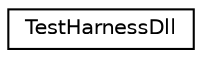 digraph "Graphical Class Hierarchy"
{
 // LATEX_PDF_SIZE
  edge [fontname="Helvetica",fontsize="10",labelfontname="Helvetica",labelfontsize="10"];
  node [fontname="Helvetica",fontsize="10",shape=record];
  rankdir="LR";
  Node0 [label="TestHarnessDll",height=0.2,width=0.4,color="black", fillcolor="white", style="filled",URL="$class_test_harness_dll.html",tooltip="This class is the main class that will setup everything that will test the tests in the DLL file(s)."];
}
